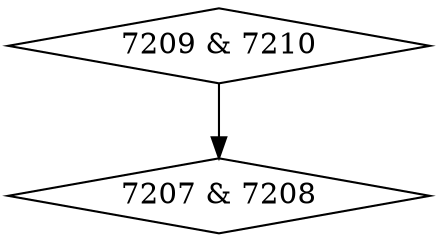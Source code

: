 digraph {
0 [label = "7207 & 7208", shape = diamond];
1 [label = "7209 & 7210", shape = diamond];
1->0;
}
